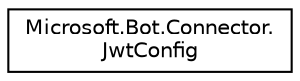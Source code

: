 digraph "Graphical Class Hierarchy"
{
  edge [fontname="Helvetica",fontsize="10",labelfontname="Helvetica",labelfontsize="10"];
  node [fontname="Helvetica",fontsize="10",shape=record];
  rankdir="LR";
  Node1 [label="Microsoft.Bot.Connector.\lJwtConfig",height=0.2,width=0.4,color="black", fillcolor="white", style="filled",URL="$da/da9/class_microsoft_1_1_bot_1_1_connector_1_1_jwt_config.html",tooltip="Configuration for JWT tokens "];
}

